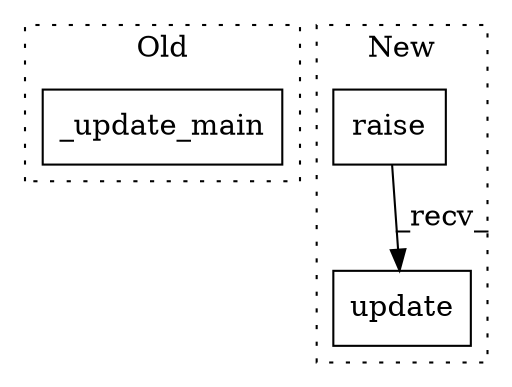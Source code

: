 digraph G {
subgraph cluster0 {
1 [label="_update_main" a="32" s="9732" l="14" shape="box"];
label = "Old";
style="dotted";
}
subgraph cluster1 {
2 [label="update" a="32" s="5282" l="8" shape="box"];
3 [label="raise" a="32" s="5274" l="7" shape="box"];
label = "New";
style="dotted";
}
3 -> 2 [label="_recv_"];
}